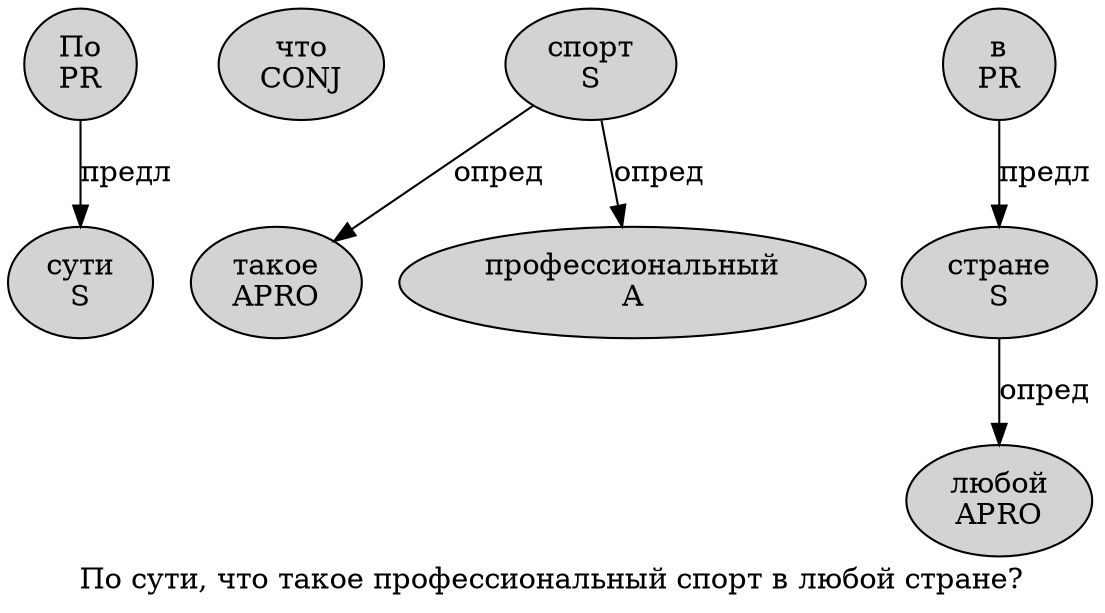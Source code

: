 digraph SENTENCE_3742 {
	graph [label="По сути, что такое профессиональный спорт в любой стране?"]
	node [style=filled]
		0 [label="По
PR" color="" fillcolor=lightgray penwidth=1 shape=ellipse]
		1 [label="сути
S" color="" fillcolor=lightgray penwidth=1 shape=ellipse]
		3 [label="что
CONJ" color="" fillcolor=lightgray penwidth=1 shape=ellipse]
		4 [label="такое
APRO" color="" fillcolor=lightgray penwidth=1 shape=ellipse]
		5 [label="профессиональный
A" color="" fillcolor=lightgray penwidth=1 shape=ellipse]
		6 [label="спорт
S" color="" fillcolor=lightgray penwidth=1 shape=ellipse]
		7 [label="в
PR" color="" fillcolor=lightgray penwidth=1 shape=ellipse]
		8 [label="любой
APRO" color="" fillcolor=lightgray penwidth=1 shape=ellipse]
		9 [label="стране
S" color="" fillcolor=lightgray penwidth=1 shape=ellipse]
			0 -> 1 [label="предл"]
			9 -> 8 [label="опред"]
			6 -> 4 [label="опред"]
			6 -> 5 [label="опред"]
			7 -> 9 [label="предл"]
}